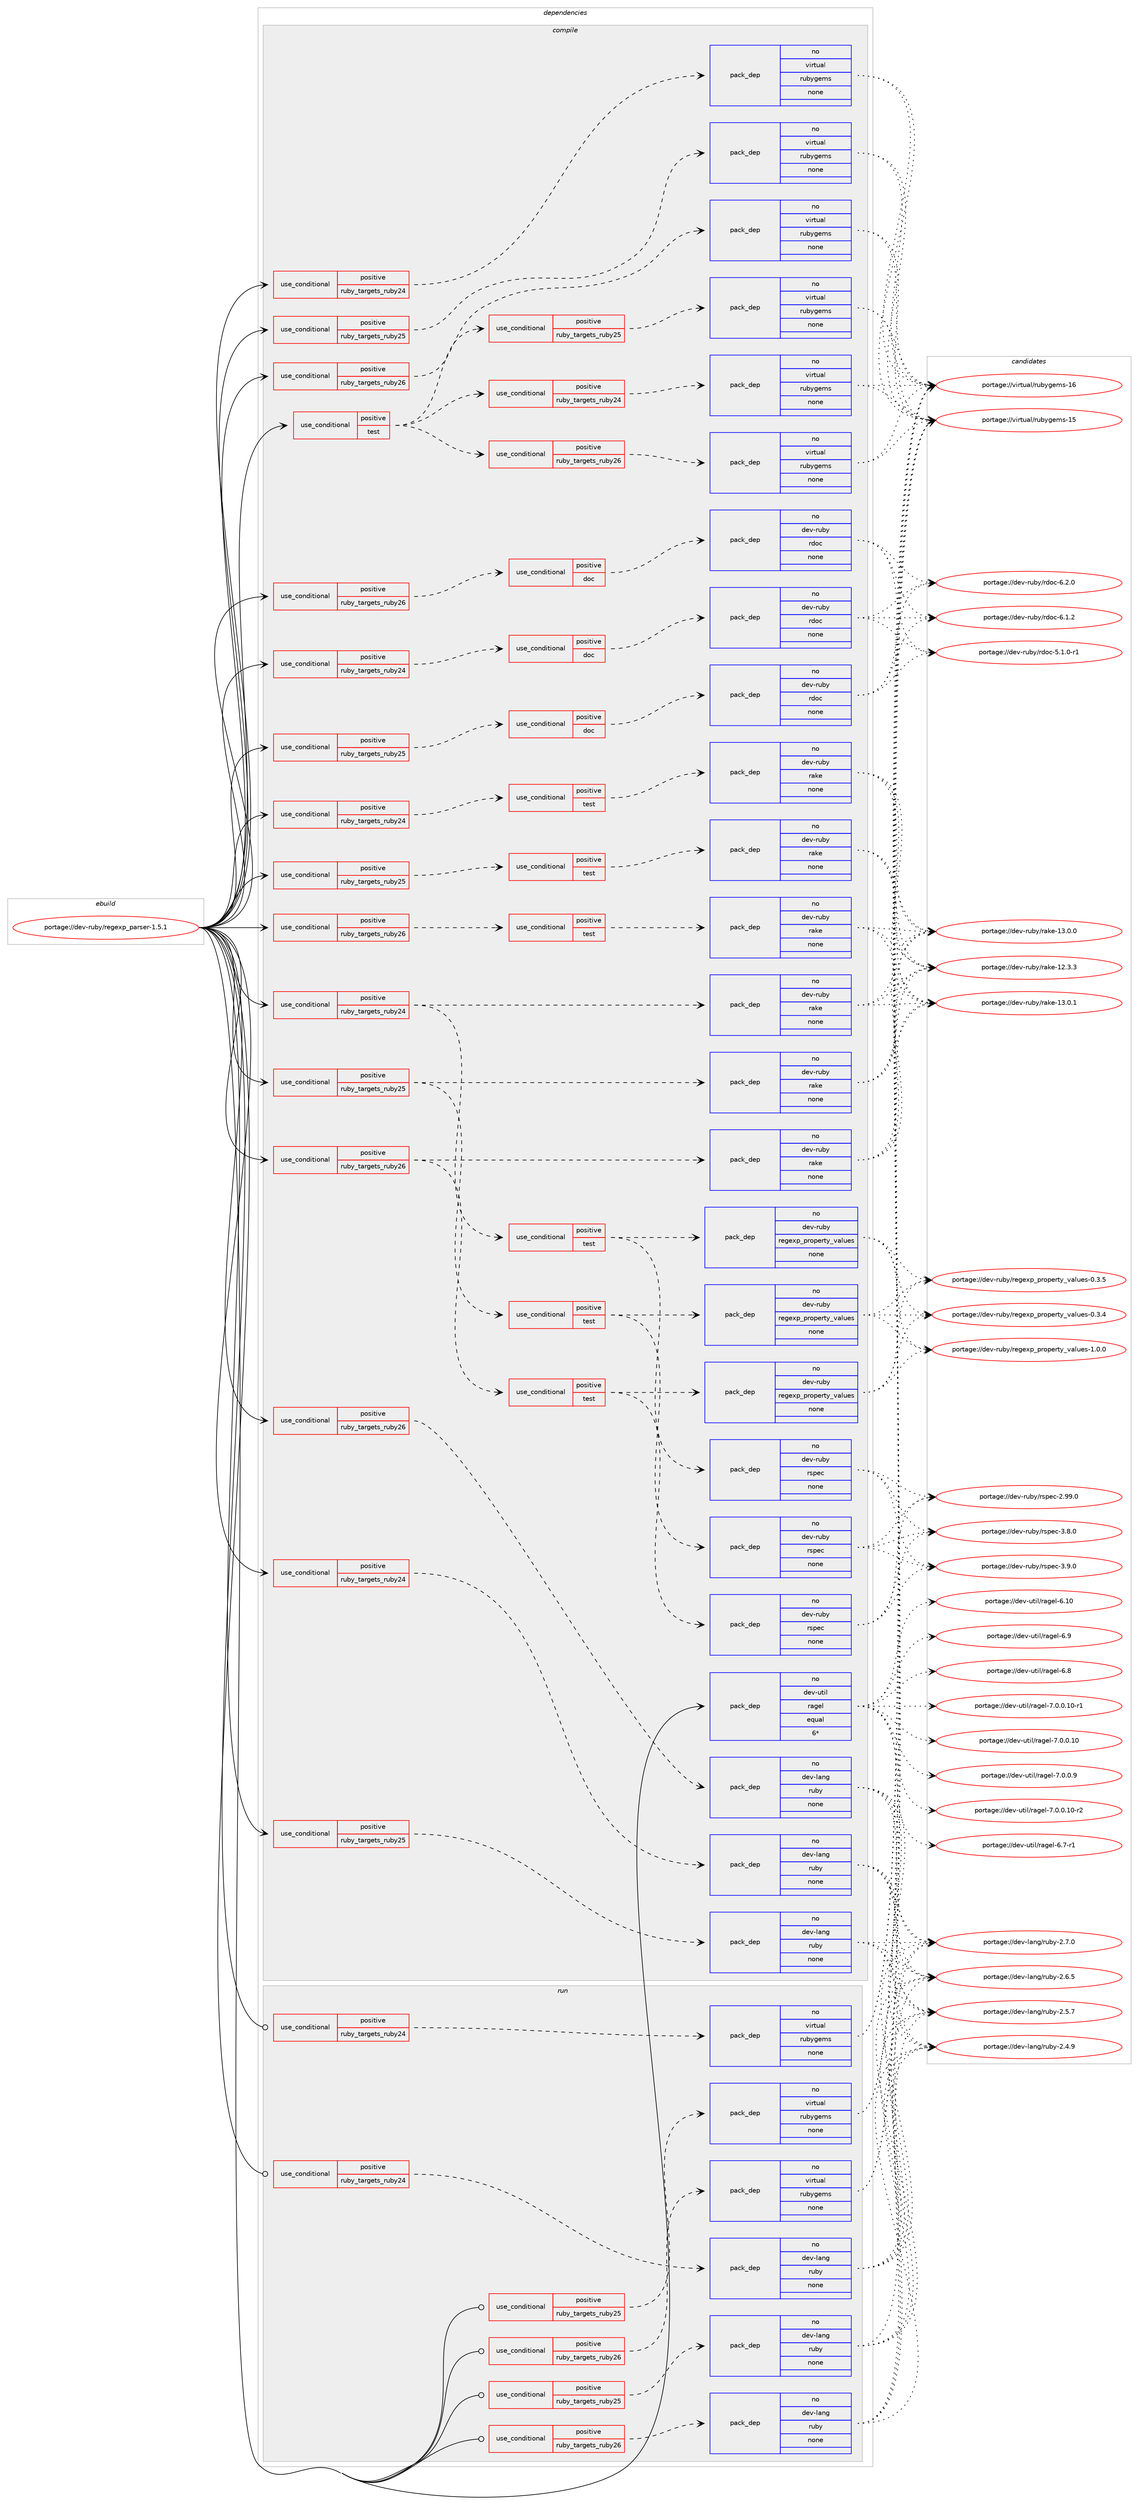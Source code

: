 digraph prolog {

# *************
# Graph options
# *************

newrank=true;
concentrate=true;
compound=true;
graph [rankdir=LR,fontname=Helvetica,fontsize=10,ranksep=1.5];#, ranksep=2.5, nodesep=0.2];
edge  [arrowhead=vee];
node  [fontname=Helvetica,fontsize=10];

# **********
# The ebuild
# **********

subgraph cluster_leftcol {
color=gray;
rank=same;
label=<<i>ebuild</i>>;
id [label="portage://dev-ruby/regexp_parser-1.5.1", color=red, width=4, href="../dev-ruby/regexp_parser-1.5.1.svg"];
}

# ****************
# The dependencies
# ****************

subgraph cluster_midcol {
color=gray;
label=<<i>dependencies</i>>;
subgraph cluster_compile {
fillcolor="#eeeeee";
style=filled;
label=<<i>compile</i>>;
subgraph cond75687 {
dependency333389 [label=<<TABLE BORDER="0" CELLBORDER="1" CELLSPACING="0" CELLPADDING="4"><TR><TD ROWSPAN="3" CELLPADDING="10">use_conditional</TD></TR><TR><TD>positive</TD></TR><TR><TD>ruby_targets_ruby24</TD></TR></TABLE>>, shape=none, color=red];
subgraph cond75688 {
dependency333390 [label=<<TABLE BORDER="0" CELLBORDER="1" CELLSPACING="0" CELLPADDING="4"><TR><TD ROWSPAN="3" CELLPADDING="10">use_conditional</TD></TR><TR><TD>positive</TD></TR><TR><TD>doc</TD></TR></TABLE>>, shape=none, color=red];
subgraph pack252955 {
dependency333391 [label=<<TABLE BORDER="0" CELLBORDER="1" CELLSPACING="0" CELLPADDING="4" WIDTH="220"><TR><TD ROWSPAN="6" CELLPADDING="30">pack_dep</TD></TR><TR><TD WIDTH="110">no</TD></TR><TR><TD>dev-ruby</TD></TR><TR><TD>rdoc</TD></TR><TR><TD>none</TD></TR><TR><TD></TD></TR></TABLE>>, shape=none, color=blue];
}
dependency333390:e -> dependency333391:w [weight=20,style="dashed",arrowhead="vee"];
}
dependency333389:e -> dependency333390:w [weight=20,style="dashed",arrowhead="vee"];
}
id:e -> dependency333389:w [weight=20,style="solid",arrowhead="vee"];
subgraph cond75689 {
dependency333392 [label=<<TABLE BORDER="0" CELLBORDER="1" CELLSPACING="0" CELLPADDING="4"><TR><TD ROWSPAN="3" CELLPADDING="10">use_conditional</TD></TR><TR><TD>positive</TD></TR><TR><TD>ruby_targets_ruby24</TD></TR></TABLE>>, shape=none, color=red];
subgraph cond75690 {
dependency333393 [label=<<TABLE BORDER="0" CELLBORDER="1" CELLSPACING="0" CELLPADDING="4"><TR><TD ROWSPAN="3" CELLPADDING="10">use_conditional</TD></TR><TR><TD>positive</TD></TR><TR><TD>test</TD></TR></TABLE>>, shape=none, color=red];
subgraph pack252956 {
dependency333394 [label=<<TABLE BORDER="0" CELLBORDER="1" CELLSPACING="0" CELLPADDING="4" WIDTH="220"><TR><TD ROWSPAN="6" CELLPADDING="30">pack_dep</TD></TR><TR><TD WIDTH="110">no</TD></TR><TR><TD>dev-ruby</TD></TR><TR><TD>rake</TD></TR><TR><TD>none</TD></TR><TR><TD></TD></TR></TABLE>>, shape=none, color=blue];
}
dependency333393:e -> dependency333394:w [weight=20,style="dashed",arrowhead="vee"];
}
dependency333392:e -> dependency333393:w [weight=20,style="dashed",arrowhead="vee"];
}
id:e -> dependency333392:w [weight=20,style="solid",arrowhead="vee"];
subgraph cond75691 {
dependency333395 [label=<<TABLE BORDER="0" CELLBORDER="1" CELLSPACING="0" CELLPADDING="4"><TR><TD ROWSPAN="3" CELLPADDING="10">use_conditional</TD></TR><TR><TD>positive</TD></TR><TR><TD>ruby_targets_ruby24</TD></TR></TABLE>>, shape=none, color=red];
subgraph pack252957 {
dependency333396 [label=<<TABLE BORDER="0" CELLBORDER="1" CELLSPACING="0" CELLPADDING="4" WIDTH="220"><TR><TD ROWSPAN="6" CELLPADDING="30">pack_dep</TD></TR><TR><TD WIDTH="110">no</TD></TR><TR><TD>dev-lang</TD></TR><TR><TD>ruby</TD></TR><TR><TD>none</TD></TR><TR><TD></TD></TR></TABLE>>, shape=none, color=blue];
}
dependency333395:e -> dependency333396:w [weight=20,style="dashed",arrowhead="vee"];
}
id:e -> dependency333395:w [weight=20,style="solid",arrowhead="vee"];
subgraph cond75692 {
dependency333397 [label=<<TABLE BORDER="0" CELLBORDER="1" CELLSPACING="0" CELLPADDING="4"><TR><TD ROWSPAN="3" CELLPADDING="10">use_conditional</TD></TR><TR><TD>positive</TD></TR><TR><TD>ruby_targets_ruby24</TD></TR></TABLE>>, shape=none, color=red];
subgraph pack252958 {
dependency333398 [label=<<TABLE BORDER="0" CELLBORDER="1" CELLSPACING="0" CELLPADDING="4" WIDTH="220"><TR><TD ROWSPAN="6" CELLPADDING="30">pack_dep</TD></TR><TR><TD WIDTH="110">no</TD></TR><TR><TD>dev-ruby</TD></TR><TR><TD>rake</TD></TR><TR><TD>none</TD></TR><TR><TD></TD></TR></TABLE>>, shape=none, color=blue];
}
dependency333397:e -> dependency333398:w [weight=20,style="dashed",arrowhead="vee"];
subgraph cond75693 {
dependency333399 [label=<<TABLE BORDER="0" CELLBORDER="1" CELLSPACING="0" CELLPADDING="4"><TR><TD ROWSPAN="3" CELLPADDING="10">use_conditional</TD></TR><TR><TD>positive</TD></TR><TR><TD>test</TD></TR></TABLE>>, shape=none, color=red];
subgraph pack252959 {
dependency333400 [label=<<TABLE BORDER="0" CELLBORDER="1" CELLSPACING="0" CELLPADDING="4" WIDTH="220"><TR><TD ROWSPAN="6" CELLPADDING="30">pack_dep</TD></TR><TR><TD WIDTH="110">no</TD></TR><TR><TD>dev-ruby</TD></TR><TR><TD>regexp_property_values</TD></TR><TR><TD>none</TD></TR><TR><TD></TD></TR></TABLE>>, shape=none, color=blue];
}
dependency333399:e -> dependency333400:w [weight=20,style="dashed",arrowhead="vee"];
subgraph pack252960 {
dependency333401 [label=<<TABLE BORDER="0" CELLBORDER="1" CELLSPACING="0" CELLPADDING="4" WIDTH="220"><TR><TD ROWSPAN="6" CELLPADDING="30">pack_dep</TD></TR><TR><TD WIDTH="110">no</TD></TR><TR><TD>dev-ruby</TD></TR><TR><TD>rspec</TD></TR><TR><TD>none</TD></TR><TR><TD></TD></TR></TABLE>>, shape=none, color=blue];
}
dependency333399:e -> dependency333401:w [weight=20,style="dashed",arrowhead="vee"];
}
dependency333397:e -> dependency333399:w [weight=20,style="dashed",arrowhead="vee"];
}
id:e -> dependency333397:w [weight=20,style="solid",arrowhead="vee"];
subgraph cond75694 {
dependency333402 [label=<<TABLE BORDER="0" CELLBORDER="1" CELLSPACING="0" CELLPADDING="4"><TR><TD ROWSPAN="3" CELLPADDING="10">use_conditional</TD></TR><TR><TD>positive</TD></TR><TR><TD>ruby_targets_ruby24</TD></TR></TABLE>>, shape=none, color=red];
subgraph pack252961 {
dependency333403 [label=<<TABLE BORDER="0" CELLBORDER="1" CELLSPACING="0" CELLPADDING="4" WIDTH="220"><TR><TD ROWSPAN="6" CELLPADDING="30">pack_dep</TD></TR><TR><TD WIDTH="110">no</TD></TR><TR><TD>virtual</TD></TR><TR><TD>rubygems</TD></TR><TR><TD>none</TD></TR><TR><TD></TD></TR></TABLE>>, shape=none, color=blue];
}
dependency333402:e -> dependency333403:w [weight=20,style="dashed",arrowhead="vee"];
}
id:e -> dependency333402:w [weight=20,style="solid",arrowhead="vee"];
subgraph cond75695 {
dependency333404 [label=<<TABLE BORDER="0" CELLBORDER="1" CELLSPACING="0" CELLPADDING="4"><TR><TD ROWSPAN="3" CELLPADDING="10">use_conditional</TD></TR><TR><TD>positive</TD></TR><TR><TD>ruby_targets_ruby25</TD></TR></TABLE>>, shape=none, color=red];
subgraph cond75696 {
dependency333405 [label=<<TABLE BORDER="0" CELLBORDER="1" CELLSPACING="0" CELLPADDING="4"><TR><TD ROWSPAN="3" CELLPADDING="10">use_conditional</TD></TR><TR><TD>positive</TD></TR><TR><TD>doc</TD></TR></TABLE>>, shape=none, color=red];
subgraph pack252962 {
dependency333406 [label=<<TABLE BORDER="0" CELLBORDER="1" CELLSPACING="0" CELLPADDING="4" WIDTH="220"><TR><TD ROWSPAN="6" CELLPADDING="30">pack_dep</TD></TR><TR><TD WIDTH="110">no</TD></TR><TR><TD>dev-ruby</TD></TR><TR><TD>rdoc</TD></TR><TR><TD>none</TD></TR><TR><TD></TD></TR></TABLE>>, shape=none, color=blue];
}
dependency333405:e -> dependency333406:w [weight=20,style="dashed",arrowhead="vee"];
}
dependency333404:e -> dependency333405:w [weight=20,style="dashed",arrowhead="vee"];
}
id:e -> dependency333404:w [weight=20,style="solid",arrowhead="vee"];
subgraph cond75697 {
dependency333407 [label=<<TABLE BORDER="0" CELLBORDER="1" CELLSPACING="0" CELLPADDING="4"><TR><TD ROWSPAN="3" CELLPADDING="10">use_conditional</TD></TR><TR><TD>positive</TD></TR><TR><TD>ruby_targets_ruby25</TD></TR></TABLE>>, shape=none, color=red];
subgraph cond75698 {
dependency333408 [label=<<TABLE BORDER="0" CELLBORDER="1" CELLSPACING="0" CELLPADDING="4"><TR><TD ROWSPAN="3" CELLPADDING="10">use_conditional</TD></TR><TR><TD>positive</TD></TR><TR><TD>test</TD></TR></TABLE>>, shape=none, color=red];
subgraph pack252963 {
dependency333409 [label=<<TABLE BORDER="0" CELLBORDER="1" CELLSPACING="0" CELLPADDING="4" WIDTH="220"><TR><TD ROWSPAN="6" CELLPADDING="30">pack_dep</TD></TR><TR><TD WIDTH="110">no</TD></TR><TR><TD>dev-ruby</TD></TR><TR><TD>rake</TD></TR><TR><TD>none</TD></TR><TR><TD></TD></TR></TABLE>>, shape=none, color=blue];
}
dependency333408:e -> dependency333409:w [weight=20,style="dashed",arrowhead="vee"];
}
dependency333407:e -> dependency333408:w [weight=20,style="dashed",arrowhead="vee"];
}
id:e -> dependency333407:w [weight=20,style="solid",arrowhead="vee"];
subgraph cond75699 {
dependency333410 [label=<<TABLE BORDER="0" CELLBORDER="1" CELLSPACING="0" CELLPADDING="4"><TR><TD ROWSPAN="3" CELLPADDING="10">use_conditional</TD></TR><TR><TD>positive</TD></TR><TR><TD>ruby_targets_ruby25</TD></TR></TABLE>>, shape=none, color=red];
subgraph pack252964 {
dependency333411 [label=<<TABLE BORDER="0" CELLBORDER="1" CELLSPACING="0" CELLPADDING="4" WIDTH="220"><TR><TD ROWSPAN="6" CELLPADDING="30">pack_dep</TD></TR><TR><TD WIDTH="110">no</TD></TR><TR><TD>dev-lang</TD></TR><TR><TD>ruby</TD></TR><TR><TD>none</TD></TR><TR><TD></TD></TR></TABLE>>, shape=none, color=blue];
}
dependency333410:e -> dependency333411:w [weight=20,style="dashed",arrowhead="vee"];
}
id:e -> dependency333410:w [weight=20,style="solid",arrowhead="vee"];
subgraph cond75700 {
dependency333412 [label=<<TABLE BORDER="0" CELLBORDER="1" CELLSPACING="0" CELLPADDING="4"><TR><TD ROWSPAN="3" CELLPADDING="10">use_conditional</TD></TR><TR><TD>positive</TD></TR><TR><TD>ruby_targets_ruby25</TD></TR></TABLE>>, shape=none, color=red];
subgraph pack252965 {
dependency333413 [label=<<TABLE BORDER="0" CELLBORDER="1" CELLSPACING="0" CELLPADDING="4" WIDTH="220"><TR><TD ROWSPAN="6" CELLPADDING="30">pack_dep</TD></TR><TR><TD WIDTH="110">no</TD></TR><TR><TD>dev-ruby</TD></TR><TR><TD>rake</TD></TR><TR><TD>none</TD></TR><TR><TD></TD></TR></TABLE>>, shape=none, color=blue];
}
dependency333412:e -> dependency333413:w [weight=20,style="dashed",arrowhead="vee"];
subgraph cond75701 {
dependency333414 [label=<<TABLE BORDER="0" CELLBORDER="1" CELLSPACING="0" CELLPADDING="4"><TR><TD ROWSPAN="3" CELLPADDING="10">use_conditional</TD></TR><TR><TD>positive</TD></TR><TR><TD>test</TD></TR></TABLE>>, shape=none, color=red];
subgraph pack252966 {
dependency333415 [label=<<TABLE BORDER="0" CELLBORDER="1" CELLSPACING="0" CELLPADDING="4" WIDTH="220"><TR><TD ROWSPAN="6" CELLPADDING="30">pack_dep</TD></TR><TR><TD WIDTH="110">no</TD></TR><TR><TD>dev-ruby</TD></TR><TR><TD>regexp_property_values</TD></TR><TR><TD>none</TD></TR><TR><TD></TD></TR></TABLE>>, shape=none, color=blue];
}
dependency333414:e -> dependency333415:w [weight=20,style="dashed",arrowhead="vee"];
subgraph pack252967 {
dependency333416 [label=<<TABLE BORDER="0" CELLBORDER="1" CELLSPACING="0" CELLPADDING="4" WIDTH="220"><TR><TD ROWSPAN="6" CELLPADDING="30">pack_dep</TD></TR><TR><TD WIDTH="110">no</TD></TR><TR><TD>dev-ruby</TD></TR><TR><TD>rspec</TD></TR><TR><TD>none</TD></TR><TR><TD></TD></TR></TABLE>>, shape=none, color=blue];
}
dependency333414:e -> dependency333416:w [weight=20,style="dashed",arrowhead="vee"];
}
dependency333412:e -> dependency333414:w [weight=20,style="dashed",arrowhead="vee"];
}
id:e -> dependency333412:w [weight=20,style="solid",arrowhead="vee"];
subgraph cond75702 {
dependency333417 [label=<<TABLE BORDER="0" CELLBORDER="1" CELLSPACING="0" CELLPADDING="4"><TR><TD ROWSPAN="3" CELLPADDING="10">use_conditional</TD></TR><TR><TD>positive</TD></TR><TR><TD>ruby_targets_ruby25</TD></TR></TABLE>>, shape=none, color=red];
subgraph pack252968 {
dependency333418 [label=<<TABLE BORDER="0" CELLBORDER="1" CELLSPACING="0" CELLPADDING="4" WIDTH="220"><TR><TD ROWSPAN="6" CELLPADDING="30">pack_dep</TD></TR><TR><TD WIDTH="110">no</TD></TR><TR><TD>virtual</TD></TR><TR><TD>rubygems</TD></TR><TR><TD>none</TD></TR><TR><TD></TD></TR></TABLE>>, shape=none, color=blue];
}
dependency333417:e -> dependency333418:w [weight=20,style="dashed",arrowhead="vee"];
}
id:e -> dependency333417:w [weight=20,style="solid",arrowhead="vee"];
subgraph cond75703 {
dependency333419 [label=<<TABLE BORDER="0" CELLBORDER="1" CELLSPACING="0" CELLPADDING="4"><TR><TD ROWSPAN="3" CELLPADDING="10">use_conditional</TD></TR><TR><TD>positive</TD></TR><TR><TD>ruby_targets_ruby26</TD></TR></TABLE>>, shape=none, color=red];
subgraph cond75704 {
dependency333420 [label=<<TABLE BORDER="0" CELLBORDER="1" CELLSPACING="0" CELLPADDING="4"><TR><TD ROWSPAN="3" CELLPADDING="10">use_conditional</TD></TR><TR><TD>positive</TD></TR><TR><TD>doc</TD></TR></TABLE>>, shape=none, color=red];
subgraph pack252969 {
dependency333421 [label=<<TABLE BORDER="0" CELLBORDER="1" CELLSPACING="0" CELLPADDING="4" WIDTH="220"><TR><TD ROWSPAN="6" CELLPADDING="30">pack_dep</TD></TR><TR><TD WIDTH="110">no</TD></TR><TR><TD>dev-ruby</TD></TR><TR><TD>rdoc</TD></TR><TR><TD>none</TD></TR><TR><TD></TD></TR></TABLE>>, shape=none, color=blue];
}
dependency333420:e -> dependency333421:w [weight=20,style="dashed",arrowhead="vee"];
}
dependency333419:e -> dependency333420:w [weight=20,style="dashed",arrowhead="vee"];
}
id:e -> dependency333419:w [weight=20,style="solid",arrowhead="vee"];
subgraph cond75705 {
dependency333422 [label=<<TABLE BORDER="0" CELLBORDER="1" CELLSPACING="0" CELLPADDING="4"><TR><TD ROWSPAN="3" CELLPADDING="10">use_conditional</TD></TR><TR><TD>positive</TD></TR><TR><TD>ruby_targets_ruby26</TD></TR></TABLE>>, shape=none, color=red];
subgraph cond75706 {
dependency333423 [label=<<TABLE BORDER="0" CELLBORDER="1" CELLSPACING="0" CELLPADDING="4"><TR><TD ROWSPAN="3" CELLPADDING="10">use_conditional</TD></TR><TR><TD>positive</TD></TR><TR><TD>test</TD></TR></TABLE>>, shape=none, color=red];
subgraph pack252970 {
dependency333424 [label=<<TABLE BORDER="0" CELLBORDER="1" CELLSPACING="0" CELLPADDING="4" WIDTH="220"><TR><TD ROWSPAN="6" CELLPADDING="30">pack_dep</TD></TR><TR><TD WIDTH="110">no</TD></TR><TR><TD>dev-ruby</TD></TR><TR><TD>rake</TD></TR><TR><TD>none</TD></TR><TR><TD></TD></TR></TABLE>>, shape=none, color=blue];
}
dependency333423:e -> dependency333424:w [weight=20,style="dashed",arrowhead="vee"];
}
dependency333422:e -> dependency333423:w [weight=20,style="dashed",arrowhead="vee"];
}
id:e -> dependency333422:w [weight=20,style="solid",arrowhead="vee"];
subgraph cond75707 {
dependency333425 [label=<<TABLE BORDER="0" CELLBORDER="1" CELLSPACING="0" CELLPADDING="4"><TR><TD ROWSPAN="3" CELLPADDING="10">use_conditional</TD></TR><TR><TD>positive</TD></TR><TR><TD>ruby_targets_ruby26</TD></TR></TABLE>>, shape=none, color=red];
subgraph pack252971 {
dependency333426 [label=<<TABLE BORDER="0" CELLBORDER="1" CELLSPACING="0" CELLPADDING="4" WIDTH="220"><TR><TD ROWSPAN="6" CELLPADDING="30">pack_dep</TD></TR><TR><TD WIDTH="110">no</TD></TR><TR><TD>dev-lang</TD></TR><TR><TD>ruby</TD></TR><TR><TD>none</TD></TR><TR><TD></TD></TR></TABLE>>, shape=none, color=blue];
}
dependency333425:e -> dependency333426:w [weight=20,style="dashed",arrowhead="vee"];
}
id:e -> dependency333425:w [weight=20,style="solid",arrowhead="vee"];
subgraph cond75708 {
dependency333427 [label=<<TABLE BORDER="0" CELLBORDER="1" CELLSPACING="0" CELLPADDING="4"><TR><TD ROWSPAN="3" CELLPADDING="10">use_conditional</TD></TR><TR><TD>positive</TD></TR><TR><TD>ruby_targets_ruby26</TD></TR></TABLE>>, shape=none, color=red];
subgraph pack252972 {
dependency333428 [label=<<TABLE BORDER="0" CELLBORDER="1" CELLSPACING="0" CELLPADDING="4" WIDTH="220"><TR><TD ROWSPAN="6" CELLPADDING="30">pack_dep</TD></TR><TR><TD WIDTH="110">no</TD></TR><TR><TD>dev-ruby</TD></TR><TR><TD>rake</TD></TR><TR><TD>none</TD></TR><TR><TD></TD></TR></TABLE>>, shape=none, color=blue];
}
dependency333427:e -> dependency333428:w [weight=20,style="dashed",arrowhead="vee"];
subgraph cond75709 {
dependency333429 [label=<<TABLE BORDER="0" CELLBORDER="1" CELLSPACING="0" CELLPADDING="4"><TR><TD ROWSPAN="3" CELLPADDING="10">use_conditional</TD></TR><TR><TD>positive</TD></TR><TR><TD>test</TD></TR></TABLE>>, shape=none, color=red];
subgraph pack252973 {
dependency333430 [label=<<TABLE BORDER="0" CELLBORDER="1" CELLSPACING="0" CELLPADDING="4" WIDTH="220"><TR><TD ROWSPAN="6" CELLPADDING="30">pack_dep</TD></TR><TR><TD WIDTH="110">no</TD></TR><TR><TD>dev-ruby</TD></TR><TR><TD>regexp_property_values</TD></TR><TR><TD>none</TD></TR><TR><TD></TD></TR></TABLE>>, shape=none, color=blue];
}
dependency333429:e -> dependency333430:w [weight=20,style="dashed",arrowhead="vee"];
subgraph pack252974 {
dependency333431 [label=<<TABLE BORDER="0" CELLBORDER="1" CELLSPACING="0" CELLPADDING="4" WIDTH="220"><TR><TD ROWSPAN="6" CELLPADDING="30">pack_dep</TD></TR><TR><TD WIDTH="110">no</TD></TR><TR><TD>dev-ruby</TD></TR><TR><TD>rspec</TD></TR><TR><TD>none</TD></TR><TR><TD></TD></TR></TABLE>>, shape=none, color=blue];
}
dependency333429:e -> dependency333431:w [weight=20,style="dashed",arrowhead="vee"];
}
dependency333427:e -> dependency333429:w [weight=20,style="dashed",arrowhead="vee"];
}
id:e -> dependency333427:w [weight=20,style="solid",arrowhead="vee"];
subgraph cond75710 {
dependency333432 [label=<<TABLE BORDER="0" CELLBORDER="1" CELLSPACING="0" CELLPADDING="4"><TR><TD ROWSPAN="3" CELLPADDING="10">use_conditional</TD></TR><TR><TD>positive</TD></TR><TR><TD>ruby_targets_ruby26</TD></TR></TABLE>>, shape=none, color=red];
subgraph pack252975 {
dependency333433 [label=<<TABLE BORDER="0" CELLBORDER="1" CELLSPACING="0" CELLPADDING="4" WIDTH="220"><TR><TD ROWSPAN="6" CELLPADDING="30">pack_dep</TD></TR><TR><TD WIDTH="110">no</TD></TR><TR><TD>virtual</TD></TR><TR><TD>rubygems</TD></TR><TR><TD>none</TD></TR><TR><TD></TD></TR></TABLE>>, shape=none, color=blue];
}
dependency333432:e -> dependency333433:w [weight=20,style="dashed",arrowhead="vee"];
}
id:e -> dependency333432:w [weight=20,style="solid",arrowhead="vee"];
subgraph cond75711 {
dependency333434 [label=<<TABLE BORDER="0" CELLBORDER="1" CELLSPACING="0" CELLPADDING="4"><TR><TD ROWSPAN="3" CELLPADDING="10">use_conditional</TD></TR><TR><TD>positive</TD></TR><TR><TD>test</TD></TR></TABLE>>, shape=none, color=red];
subgraph cond75712 {
dependency333435 [label=<<TABLE BORDER="0" CELLBORDER="1" CELLSPACING="0" CELLPADDING="4"><TR><TD ROWSPAN="3" CELLPADDING="10">use_conditional</TD></TR><TR><TD>positive</TD></TR><TR><TD>ruby_targets_ruby24</TD></TR></TABLE>>, shape=none, color=red];
subgraph pack252976 {
dependency333436 [label=<<TABLE BORDER="0" CELLBORDER="1" CELLSPACING="0" CELLPADDING="4" WIDTH="220"><TR><TD ROWSPAN="6" CELLPADDING="30">pack_dep</TD></TR><TR><TD WIDTH="110">no</TD></TR><TR><TD>virtual</TD></TR><TR><TD>rubygems</TD></TR><TR><TD>none</TD></TR><TR><TD></TD></TR></TABLE>>, shape=none, color=blue];
}
dependency333435:e -> dependency333436:w [weight=20,style="dashed",arrowhead="vee"];
}
dependency333434:e -> dependency333435:w [weight=20,style="dashed",arrowhead="vee"];
subgraph cond75713 {
dependency333437 [label=<<TABLE BORDER="0" CELLBORDER="1" CELLSPACING="0" CELLPADDING="4"><TR><TD ROWSPAN="3" CELLPADDING="10">use_conditional</TD></TR><TR><TD>positive</TD></TR><TR><TD>ruby_targets_ruby25</TD></TR></TABLE>>, shape=none, color=red];
subgraph pack252977 {
dependency333438 [label=<<TABLE BORDER="0" CELLBORDER="1" CELLSPACING="0" CELLPADDING="4" WIDTH="220"><TR><TD ROWSPAN="6" CELLPADDING="30">pack_dep</TD></TR><TR><TD WIDTH="110">no</TD></TR><TR><TD>virtual</TD></TR><TR><TD>rubygems</TD></TR><TR><TD>none</TD></TR><TR><TD></TD></TR></TABLE>>, shape=none, color=blue];
}
dependency333437:e -> dependency333438:w [weight=20,style="dashed",arrowhead="vee"];
}
dependency333434:e -> dependency333437:w [weight=20,style="dashed",arrowhead="vee"];
subgraph cond75714 {
dependency333439 [label=<<TABLE BORDER="0" CELLBORDER="1" CELLSPACING="0" CELLPADDING="4"><TR><TD ROWSPAN="3" CELLPADDING="10">use_conditional</TD></TR><TR><TD>positive</TD></TR><TR><TD>ruby_targets_ruby26</TD></TR></TABLE>>, shape=none, color=red];
subgraph pack252978 {
dependency333440 [label=<<TABLE BORDER="0" CELLBORDER="1" CELLSPACING="0" CELLPADDING="4" WIDTH="220"><TR><TD ROWSPAN="6" CELLPADDING="30">pack_dep</TD></TR><TR><TD WIDTH="110">no</TD></TR><TR><TD>virtual</TD></TR><TR><TD>rubygems</TD></TR><TR><TD>none</TD></TR><TR><TD></TD></TR></TABLE>>, shape=none, color=blue];
}
dependency333439:e -> dependency333440:w [weight=20,style="dashed",arrowhead="vee"];
}
dependency333434:e -> dependency333439:w [weight=20,style="dashed",arrowhead="vee"];
}
id:e -> dependency333434:w [weight=20,style="solid",arrowhead="vee"];
subgraph pack252979 {
dependency333441 [label=<<TABLE BORDER="0" CELLBORDER="1" CELLSPACING="0" CELLPADDING="4" WIDTH="220"><TR><TD ROWSPAN="6" CELLPADDING="30">pack_dep</TD></TR><TR><TD WIDTH="110">no</TD></TR><TR><TD>dev-util</TD></TR><TR><TD>ragel</TD></TR><TR><TD>equal</TD></TR><TR><TD>6*</TD></TR></TABLE>>, shape=none, color=blue];
}
id:e -> dependency333441:w [weight=20,style="solid",arrowhead="vee"];
}
subgraph cluster_compileandrun {
fillcolor="#eeeeee";
style=filled;
label=<<i>compile and run</i>>;
}
subgraph cluster_run {
fillcolor="#eeeeee";
style=filled;
label=<<i>run</i>>;
subgraph cond75715 {
dependency333442 [label=<<TABLE BORDER="0" CELLBORDER="1" CELLSPACING="0" CELLPADDING="4"><TR><TD ROWSPAN="3" CELLPADDING="10">use_conditional</TD></TR><TR><TD>positive</TD></TR><TR><TD>ruby_targets_ruby24</TD></TR></TABLE>>, shape=none, color=red];
subgraph pack252980 {
dependency333443 [label=<<TABLE BORDER="0" CELLBORDER="1" CELLSPACING="0" CELLPADDING="4" WIDTH="220"><TR><TD ROWSPAN="6" CELLPADDING="30">pack_dep</TD></TR><TR><TD WIDTH="110">no</TD></TR><TR><TD>dev-lang</TD></TR><TR><TD>ruby</TD></TR><TR><TD>none</TD></TR><TR><TD></TD></TR></TABLE>>, shape=none, color=blue];
}
dependency333442:e -> dependency333443:w [weight=20,style="dashed",arrowhead="vee"];
}
id:e -> dependency333442:w [weight=20,style="solid",arrowhead="odot"];
subgraph cond75716 {
dependency333444 [label=<<TABLE BORDER="0" CELLBORDER="1" CELLSPACING="0" CELLPADDING="4"><TR><TD ROWSPAN="3" CELLPADDING="10">use_conditional</TD></TR><TR><TD>positive</TD></TR><TR><TD>ruby_targets_ruby24</TD></TR></TABLE>>, shape=none, color=red];
subgraph pack252981 {
dependency333445 [label=<<TABLE BORDER="0" CELLBORDER="1" CELLSPACING="0" CELLPADDING="4" WIDTH="220"><TR><TD ROWSPAN="6" CELLPADDING="30">pack_dep</TD></TR><TR><TD WIDTH="110">no</TD></TR><TR><TD>virtual</TD></TR><TR><TD>rubygems</TD></TR><TR><TD>none</TD></TR><TR><TD></TD></TR></TABLE>>, shape=none, color=blue];
}
dependency333444:e -> dependency333445:w [weight=20,style="dashed",arrowhead="vee"];
}
id:e -> dependency333444:w [weight=20,style="solid",arrowhead="odot"];
subgraph cond75717 {
dependency333446 [label=<<TABLE BORDER="0" CELLBORDER="1" CELLSPACING="0" CELLPADDING="4"><TR><TD ROWSPAN="3" CELLPADDING="10">use_conditional</TD></TR><TR><TD>positive</TD></TR><TR><TD>ruby_targets_ruby25</TD></TR></TABLE>>, shape=none, color=red];
subgraph pack252982 {
dependency333447 [label=<<TABLE BORDER="0" CELLBORDER="1" CELLSPACING="0" CELLPADDING="4" WIDTH="220"><TR><TD ROWSPAN="6" CELLPADDING="30">pack_dep</TD></TR><TR><TD WIDTH="110">no</TD></TR><TR><TD>dev-lang</TD></TR><TR><TD>ruby</TD></TR><TR><TD>none</TD></TR><TR><TD></TD></TR></TABLE>>, shape=none, color=blue];
}
dependency333446:e -> dependency333447:w [weight=20,style="dashed",arrowhead="vee"];
}
id:e -> dependency333446:w [weight=20,style="solid",arrowhead="odot"];
subgraph cond75718 {
dependency333448 [label=<<TABLE BORDER="0" CELLBORDER="1" CELLSPACING="0" CELLPADDING="4"><TR><TD ROWSPAN="3" CELLPADDING="10">use_conditional</TD></TR><TR><TD>positive</TD></TR><TR><TD>ruby_targets_ruby25</TD></TR></TABLE>>, shape=none, color=red];
subgraph pack252983 {
dependency333449 [label=<<TABLE BORDER="0" CELLBORDER="1" CELLSPACING="0" CELLPADDING="4" WIDTH="220"><TR><TD ROWSPAN="6" CELLPADDING="30">pack_dep</TD></TR><TR><TD WIDTH="110">no</TD></TR><TR><TD>virtual</TD></TR><TR><TD>rubygems</TD></TR><TR><TD>none</TD></TR><TR><TD></TD></TR></TABLE>>, shape=none, color=blue];
}
dependency333448:e -> dependency333449:w [weight=20,style="dashed",arrowhead="vee"];
}
id:e -> dependency333448:w [weight=20,style="solid",arrowhead="odot"];
subgraph cond75719 {
dependency333450 [label=<<TABLE BORDER="0" CELLBORDER="1" CELLSPACING="0" CELLPADDING="4"><TR><TD ROWSPAN="3" CELLPADDING="10">use_conditional</TD></TR><TR><TD>positive</TD></TR><TR><TD>ruby_targets_ruby26</TD></TR></TABLE>>, shape=none, color=red];
subgraph pack252984 {
dependency333451 [label=<<TABLE BORDER="0" CELLBORDER="1" CELLSPACING="0" CELLPADDING="4" WIDTH="220"><TR><TD ROWSPAN="6" CELLPADDING="30">pack_dep</TD></TR><TR><TD WIDTH="110">no</TD></TR><TR><TD>dev-lang</TD></TR><TR><TD>ruby</TD></TR><TR><TD>none</TD></TR><TR><TD></TD></TR></TABLE>>, shape=none, color=blue];
}
dependency333450:e -> dependency333451:w [weight=20,style="dashed",arrowhead="vee"];
}
id:e -> dependency333450:w [weight=20,style="solid",arrowhead="odot"];
subgraph cond75720 {
dependency333452 [label=<<TABLE BORDER="0" CELLBORDER="1" CELLSPACING="0" CELLPADDING="4"><TR><TD ROWSPAN="3" CELLPADDING="10">use_conditional</TD></TR><TR><TD>positive</TD></TR><TR><TD>ruby_targets_ruby26</TD></TR></TABLE>>, shape=none, color=red];
subgraph pack252985 {
dependency333453 [label=<<TABLE BORDER="0" CELLBORDER="1" CELLSPACING="0" CELLPADDING="4" WIDTH="220"><TR><TD ROWSPAN="6" CELLPADDING="30">pack_dep</TD></TR><TR><TD WIDTH="110">no</TD></TR><TR><TD>virtual</TD></TR><TR><TD>rubygems</TD></TR><TR><TD>none</TD></TR><TR><TD></TD></TR></TABLE>>, shape=none, color=blue];
}
dependency333452:e -> dependency333453:w [weight=20,style="dashed",arrowhead="vee"];
}
id:e -> dependency333452:w [weight=20,style="solid",arrowhead="odot"];
}
}

# **************
# The candidates
# **************

subgraph cluster_choices {
rank=same;
color=gray;
label=<<i>candidates</i>>;

subgraph choice252955 {
color=black;
nodesep=1;
choice10010111845114117981214711410011199455446504648 [label="portage://dev-ruby/rdoc-6.2.0", color=red, width=4,href="../dev-ruby/rdoc-6.2.0.svg"];
choice10010111845114117981214711410011199455446494650 [label="portage://dev-ruby/rdoc-6.1.2", color=red, width=4,href="../dev-ruby/rdoc-6.1.2.svg"];
choice100101118451141179812147114100111994553464946484511449 [label="portage://dev-ruby/rdoc-5.1.0-r1", color=red, width=4,href="../dev-ruby/rdoc-5.1.0-r1.svg"];
dependency333391:e -> choice10010111845114117981214711410011199455446504648:w [style=dotted,weight="100"];
dependency333391:e -> choice10010111845114117981214711410011199455446494650:w [style=dotted,weight="100"];
dependency333391:e -> choice100101118451141179812147114100111994553464946484511449:w [style=dotted,weight="100"];
}
subgraph choice252956 {
color=black;
nodesep=1;
choice1001011184511411798121471149710710145495146484649 [label="portage://dev-ruby/rake-13.0.1", color=red, width=4,href="../dev-ruby/rake-13.0.1.svg"];
choice1001011184511411798121471149710710145495146484648 [label="portage://dev-ruby/rake-13.0.0", color=red, width=4,href="../dev-ruby/rake-13.0.0.svg"];
choice1001011184511411798121471149710710145495046514651 [label="portage://dev-ruby/rake-12.3.3", color=red, width=4,href="../dev-ruby/rake-12.3.3.svg"];
dependency333394:e -> choice1001011184511411798121471149710710145495146484649:w [style=dotted,weight="100"];
dependency333394:e -> choice1001011184511411798121471149710710145495146484648:w [style=dotted,weight="100"];
dependency333394:e -> choice1001011184511411798121471149710710145495046514651:w [style=dotted,weight="100"];
}
subgraph choice252957 {
color=black;
nodesep=1;
choice10010111845108971101034711411798121455046554648 [label="portage://dev-lang/ruby-2.7.0", color=red, width=4,href="../dev-lang/ruby-2.7.0.svg"];
choice10010111845108971101034711411798121455046544653 [label="portage://dev-lang/ruby-2.6.5", color=red, width=4,href="../dev-lang/ruby-2.6.5.svg"];
choice10010111845108971101034711411798121455046534655 [label="portage://dev-lang/ruby-2.5.7", color=red, width=4,href="../dev-lang/ruby-2.5.7.svg"];
choice10010111845108971101034711411798121455046524657 [label="portage://dev-lang/ruby-2.4.9", color=red, width=4,href="../dev-lang/ruby-2.4.9.svg"];
dependency333396:e -> choice10010111845108971101034711411798121455046554648:w [style=dotted,weight="100"];
dependency333396:e -> choice10010111845108971101034711411798121455046544653:w [style=dotted,weight="100"];
dependency333396:e -> choice10010111845108971101034711411798121455046534655:w [style=dotted,weight="100"];
dependency333396:e -> choice10010111845108971101034711411798121455046524657:w [style=dotted,weight="100"];
}
subgraph choice252958 {
color=black;
nodesep=1;
choice1001011184511411798121471149710710145495146484649 [label="portage://dev-ruby/rake-13.0.1", color=red, width=4,href="../dev-ruby/rake-13.0.1.svg"];
choice1001011184511411798121471149710710145495146484648 [label="portage://dev-ruby/rake-13.0.0", color=red, width=4,href="../dev-ruby/rake-13.0.0.svg"];
choice1001011184511411798121471149710710145495046514651 [label="portage://dev-ruby/rake-12.3.3", color=red, width=4,href="../dev-ruby/rake-12.3.3.svg"];
dependency333398:e -> choice1001011184511411798121471149710710145495146484649:w [style=dotted,weight="100"];
dependency333398:e -> choice1001011184511411798121471149710710145495146484648:w [style=dotted,weight="100"];
dependency333398:e -> choice1001011184511411798121471149710710145495046514651:w [style=dotted,weight="100"];
}
subgraph choice252959 {
color=black;
nodesep=1;
choice100101118451141179812147114101103101120112951121141111121011141161219511897108117101115454946484648 [label="portage://dev-ruby/regexp_property_values-1.0.0", color=red, width=4,href="../dev-ruby/regexp_property_values-1.0.0.svg"];
choice100101118451141179812147114101103101120112951121141111121011141161219511897108117101115454846514653 [label="portage://dev-ruby/regexp_property_values-0.3.5", color=red, width=4,href="../dev-ruby/regexp_property_values-0.3.5.svg"];
choice100101118451141179812147114101103101120112951121141111121011141161219511897108117101115454846514652 [label="portage://dev-ruby/regexp_property_values-0.3.4", color=red, width=4,href="../dev-ruby/regexp_property_values-0.3.4.svg"];
dependency333400:e -> choice100101118451141179812147114101103101120112951121141111121011141161219511897108117101115454946484648:w [style=dotted,weight="100"];
dependency333400:e -> choice100101118451141179812147114101103101120112951121141111121011141161219511897108117101115454846514653:w [style=dotted,weight="100"];
dependency333400:e -> choice100101118451141179812147114101103101120112951121141111121011141161219511897108117101115454846514652:w [style=dotted,weight="100"];
}
subgraph choice252960 {
color=black;
nodesep=1;
choice10010111845114117981214711411511210199455146574648 [label="portage://dev-ruby/rspec-3.9.0", color=red, width=4,href="../dev-ruby/rspec-3.9.0.svg"];
choice10010111845114117981214711411511210199455146564648 [label="portage://dev-ruby/rspec-3.8.0", color=red, width=4,href="../dev-ruby/rspec-3.8.0.svg"];
choice1001011184511411798121471141151121019945504657574648 [label="portage://dev-ruby/rspec-2.99.0", color=red, width=4,href="../dev-ruby/rspec-2.99.0.svg"];
dependency333401:e -> choice10010111845114117981214711411511210199455146574648:w [style=dotted,weight="100"];
dependency333401:e -> choice10010111845114117981214711411511210199455146564648:w [style=dotted,weight="100"];
dependency333401:e -> choice1001011184511411798121471141151121019945504657574648:w [style=dotted,weight="100"];
}
subgraph choice252961 {
color=black;
nodesep=1;
choice118105114116117971084711411798121103101109115454954 [label="portage://virtual/rubygems-16", color=red, width=4,href="../virtual/rubygems-16.svg"];
choice118105114116117971084711411798121103101109115454953 [label="portage://virtual/rubygems-15", color=red, width=4,href="../virtual/rubygems-15.svg"];
dependency333403:e -> choice118105114116117971084711411798121103101109115454954:w [style=dotted,weight="100"];
dependency333403:e -> choice118105114116117971084711411798121103101109115454953:w [style=dotted,weight="100"];
}
subgraph choice252962 {
color=black;
nodesep=1;
choice10010111845114117981214711410011199455446504648 [label="portage://dev-ruby/rdoc-6.2.0", color=red, width=4,href="../dev-ruby/rdoc-6.2.0.svg"];
choice10010111845114117981214711410011199455446494650 [label="portage://dev-ruby/rdoc-6.1.2", color=red, width=4,href="../dev-ruby/rdoc-6.1.2.svg"];
choice100101118451141179812147114100111994553464946484511449 [label="portage://dev-ruby/rdoc-5.1.0-r1", color=red, width=4,href="../dev-ruby/rdoc-5.1.0-r1.svg"];
dependency333406:e -> choice10010111845114117981214711410011199455446504648:w [style=dotted,weight="100"];
dependency333406:e -> choice10010111845114117981214711410011199455446494650:w [style=dotted,weight="100"];
dependency333406:e -> choice100101118451141179812147114100111994553464946484511449:w [style=dotted,weight="100"];
}
subgraph choice252963 {
color=black;
nodesep=1;
choice1001011184511411798121471149710710145495146484649 [label="portage://dev-ruby/rake-13.0.1", color=red, width=4,href="../dev-ruby/rake-13.0.1.svg"];
choice1001011184511411798121471149710710145495146484648 [label="portage://dev-ruby/rake-13.0.0", color=red, width=4,href="../dev-ruby/rake-13.0.0.svg"];
choice1001011184511411798121471149710710145495046514651 [label="portage://dev-ruby/rake-12.3.3", color=red, width=4,href="../dev-ruby/rake-12.3.3.svg"];
dependency333409:e -> choice1001011184511411798121471149710710145495146484649:w [style=dotted,weight="100"];
dependency333409:e -> choice1001011184511411798121471149710710145495146484648:w [style=dotted,weight="100"];
dependency333409:e -> choice1001011184511411798121471149710710145495046514651:w [style=dotted,weight="100"];
}
subgraph choice252964 {
color=black;
nodesep=1;
choice10010111845108971101034711411798121455046554648 [label="portage://dev-lang/ruby-2.7.0", color=red, width=4,href="../dev-lang/ruby-2.7.0.svg"];
choice10010111845108971101034711411798121455046544653 [label="portage://dev-lang/ruby-2.6.5", color=red, width=4,href="../dev-lang/ruby-2.6.5.svg"];
choice10010111845108971101034711411798121455046534655 [label="portage://dev-lang/ruby-2.5.7", color=red, width=4,href="../dev-lang/ruby-2.5.7.svg"];
choice10010111845108971101034711411798121455046524657 [label="portage://dev-lang/ruby-2.4.9", color=red, width=4,href="../dev-lang/ruby-2.4.9.svg"];
dependency333411:e -> choice10010111845108971101034711411798121455046554648:w [style=dotted,weight="100"];
dependency333411:e -> choice10010111845108971101034711411798121455046544653:w [style=dotted,weight="100"];
dependency333411:e -> choice10010111845108971101034711411798121455046534655:w [style=dotted,weight="100"];
dependency333411:e -> choice10010111845108971101034711411798121455046524657:w [style=dotted,weight="100"];
}
subgraph choice252965 {
color=black;
nodesep=1;
choice1001011184511411798121471149710710145495146484649 [label="portage://dev-ruby/rake-13.0.1", color=red, width=4,href="../dev-ruby/rake-13.0.1.svg"];
choice1001011184511411798121471149710710145495146484648 [label="portage://dev-ruby/rake-13.0.0", color=red, width=4,href="../dev-ruby/rake-13.0.0.svg"];
choice1001011184511411798121471149710710145495046514651 [label="portage://dev-ruby/rake-12.3.3", color=red, width=4,href="../dev-ruby/rake-12.3.3.svg"];
dependency333413:e -> choice1001011184511411798121471149710710145495146484649:w [style=dotted,weight="100"];
dependency333413:e -> choice1001011184511411798121471149710710145495146484648:w [style=dotted,weight="100"];
dependency333413:e -> choice1001011184511411798121471149710710145495046514651:w [style=dotted,weight="100"];
}
subgraph choice252966 {
color=black;
nodesep=1;
choice100101118451141179812147114101103101120112951121141111121011141161219511897108117101115454946484648 [label="portage://dev-ruby/regexp_property_values-1.0.0", color=red, width=4,href="../dev-ruby/regexp_property_values-1.0.0.svg"];
choice100101118451141179812147114101103101120112951121141111121011141161219511897108117101115454846514653 [label="portage://dev-ruby/regexp_property_values-0.3.5", color=red, width=4,href="../dev-ruby/regexp_property_values-0.3.5.svg"];
choice100101118451141179812147114101103101120112951121141111121011141161219511897108117101115454846514652 [label="portage://dev-ruby/regexp_property_values-0.3.4", color=red, width=4,href="../dev-ruby/regexp_property_values-0.3.4.svg"];
dependency333415:e -> choice100101118451141179812147114101103101120112951121141111121011141161219511897108117101115454946484648:w [style=dotted,weight="100"];
dependency333415:e -> choice100101118451141179812147114101103101120112951121141111121011141161219511897108117101115454846514653:w [style=dotted,weight="100"];
dependency333415:e -> choice100101118451141179812147114101103101120112951121141111121011141161219511897108117101115454846514652:w [style=dotted,weight="100"];
}
subgraph choice252967 {
color=black;
nodesep=1;
choice10010111845114117981214711411511210199455146574648 [label="portage://dev-ruby/rspec-3.9.0", color=red, width=4,href="../dev-ruby/rspec-3.9.0.svg"];
choice10010111845114117981214711411511210199455146564648 [label="portage://dev-ruby/rspec-3.8.0", color=red, width=4,href="../dev-ruby/rspec-3.8.0.svg"];
choice1001011184511411798121471141151121019945504657574648 [label="portage://dev-ruby/rspec-2.99.0", color=red, width=4,href="../dev-ruby/rspec-2.99.0.svg"];
dependency333416:e -> choice10010111845114117981214711411511210199455146574648:w [style=dotted,weight="100"];
dependency333416:e -> choice10010111845114117981214711411511210199455146564648:w [style=dotted,weight="100"];
dependency333416:e -> choice1001011184511411798121471141151121019945504657574648:w [style=dotted,weight="100"];
}
subgraph choice252968 {
color=black;
nodesep=1;
choice118105114116117971084711411798121103101109115454954 [label="portage://virtual/rubygems-16", color=red, width=4,href="../virtual/rubygems-16.svg"];
choice118105114116117971084711411798121103101109115454953 [label="portage://virtual/rubygems-15", color=red, width=4,href="../virtual/rubygems-15.svg"];
dependency333418:e -> choice118105114116117971084711411798121103101109115454954:w [style=dotted,weight="100"];
dependency333418:e -> choice118105114116117971084711411798121103101109115454953:w [style=dotted,weight="100"];
}
subgraph choice252969 {
color=black;
nodesep=1;
choice10010111845114117981214711410011199455446504648 [label="portage://dev-ruby/rdoc-6.2.0", color=red, width=4,href="../dev-ruby/rdoc-6.2.0.svg"];
choice10010111845114117981214711410011199455446494650 [label="portage://dev-ruby/rdoc-6.1.2", color=red, width=4,href="../dev-ruby/rdoc-6.1.2.svg"];
choice100101118451141179812147114100111994553464946484511449 [label="portage://dev-ruby/rdoc-5.1.0-r1", color=red, width=4,href="../dev-ruby/rdoc-5.1.0-r1.svg"];
dependency333421:e -> choice10010111845114117981214711410011199455446504648:w [style=dotted,weight="100"];
dependency333421:e -> choice10010111845114117981214711410011199455446494650:w [style=dotted,weight="100"];
dependency333421:e -> choice100101118451141179812147114100111994553464946484511449:w [style=dotted,weight="100"];
}
subgraph choice252970 {
color=black;
nodesep=1;
choice1001011184511411798121471149710710145495146484649 [label="portage://dev-ruby/rake-13.0.1", color=red, width=4,href="../dev-ruby/rake-13.0.1.svg"];
choice1001011184511411798121471149710710145495146484648 [label="portage://dev-ruby/rake-13.0.0", color=red, width=4,href="../dev-ruby/rake-13.0.0.svg"];
choice1001011184511411798121471149710710145495046514651 [label="portage://dev-ruby/rake-12.3.3", color=red, width=4,href="../dev-ruby/rake-12.3.3.svg"];
dependency333424:e -> choice1001011184511411798121471149710710145495146484649:w [style=dotted,weight="100"];
dependency333424:e -> choice1001011184511411798121471149710710145495146484648:w [style=dotted,weight="100"];
dependency333424:e -> choice1001011184511411798121471149710710145495046514651:w [style=dotted,weight="100"];
}
subgraph choice252971 {
color=black;
nodesep=1;
choice10010111845108971101034711411798121455046554648 [label="portage://dev-lang/ruby-2.7.0", color=red, width=4,href="../dev-lang/ruby-2.7.0.svg"];
choice10010111845108971101034711411798121455046544653 [label="portage://dev-lang/ruby-2.6.5", color=red, width=4,href="../dev-lang/ruby-2.6.5.svg"];
choice10010111845108971101034711411798121455046534655 [label="portage://dev-lang/ruby-2.5.7", color=red, width=4,href="../dev-lang/ruby-2.5.7.svg"];
choice10010111845108971101034711411798121455046524657 [label="portage://dev-lang/ruby-2.4.9", color=red, width=4,href="../dev-lang/ruby-2.4.9.svg"];
dependency333426:e -> choice10010111845108971101034711411798121455046554648:w [style=dotted,weight="100"];
dependency333426:e -> choice10010111845108971101034711411798121455046544653:w [style=dotted,weight="100"];
dependency333426:e -> choice10010111845108971101034711411798121455046534655:w [style=dotted,weight="100"];
dependency333426:e -> choice10010111845108971101034711411798121455046524657:w [style=dotted,weight="100"];
}
subgraph choice252972 {
color=black;
nodesep=1;
choice1001011184511411798121471149710710145495146484649 [label="portage://dev-ruby/rake-13.0.1", color=red, width=4,href="../dev-ruby/rake-13.0.1.svg"];
choice1001011184511411798121471149710710145495146484648 [label="portage://dev-ruby/rake-13.0.0", color=red, width=4,href="../dev-ruby/rake-13.0.0.svg"];
choice1001011184511411798121471149710710145495046514651 [label="portage://dev-ruby/rake-12.3.3", color=red, width=4,href="../dev-ruby/rake-12.3.3.svg"];
dependency333428:e -> choice1001011184511411798121471149710710145495146484649:w [style=dotted,weight="100"];
dependency333428:e -> choice1001011184511411798121471149710710145495146484648:w [style=dotted,weight="100"];
dependency333428:e -> choice1001011184511411798121471149710710145495046514651:w [style=dotted,weight="100"];
}
subgraph choice252973 {
color=black;
nodesep=1;
choice100101118451141179812147114101103101120112951121141111121011141161219511897108117101115454946484648 [label="portage://dev-ruby/regexp_property_values-1.0.0", color=red, width=4,href="../dev-ruby/regexp_property_values-1.0.0.svg"];
choice100101118451141179812147114101103101120112951121141111121011141161219511897108117101115454846514653 [label="portage://dev-ruby/regexp_property_values-0.3.5", color=red, width=4,href="../dev-ruby/regexp_property_values-0.3.5.svg"];
choice100101118451141179812147114101103101120112951121141111121011141161219511897108117101115454846514652 [label="portage://dev-ruby/regexp_property_values-0.3.4", color=red, width=4,href="../dev-ruby/regexp_property_values-0.3.4.svg"];
dependency333430:e -> choice100101118451141179812147114101103101120112951121141111121011141161219511897108117101115454946484648:w [style=dotted,weight="100"];
dependency333430:e -> choice100101118451141179812147114101103101120112951121141111121011141161219511897108117101115454846514653:w [style=dotted,weight="100"];
dependency333430:e -> choice100101118451141179812147114101103101120112951121141111121011141161219511897108117101115454846514652:w [style=dotted,weight="100"];
}
subgraph choice252974 {
color=black;
nodesep=1;
choice10010111845114117981214711411511210199455146574648 [label="portage://dev-ruby/rspec-3.9.0", color=red, width=4,href="../dev-ruby/rspec-3.9.0.svg"];
choice10010111845114117981214711411511210199455146564648 [label="portage://dev-ruby/rspec-3.8.0", color=red, width=4,href="../dev-ruby/rspec-3.8.0.svg"];
choice1001011184511411798121471141151121019945504657574648 [label="portage://dev-ruby/rspec-2.99.0", color=red, width=4,href="../dev-ruby/rspec-2.99.0.svg"];
dependency333431:e -> choice10010111845114117981214711411511210199455146574648:w [style=dotted,weight="100"];
dependency333431:e -> choice10010111845114117981214711411511210199455146564648:w [style=dotted,weight="100"];
dependency333431:e -> choice1001011184511411798121471141151121019945504657574648:w [style=dotted,weight="100"];
}
subgraph choice252975 {
color=black;
nodesep=1;
choice118105114116117971084711411798121103101109115454954 [label="portage://virtual/rubygems-16", color=red, width=4,href="../virtual/rubygems-16.svg"];
choice118105114116117971084711411798121103101109115454953 [label="portage://virtual/rubygems-15", color=red, width=4,href="../virtual/rubygems-15.svg"];
dependency333433:e -> choice118105114116117971084711411798121103101109115454954:w [style=dotted,weight="100"];
dependency333433:e -> choice118105114116117971084711411798121103101109115454953:w [style=dotted,weight="100"];
}
subgraph choice252976 {
color=black;
nodesep=1;
choice118105114116117971084711411798121103101109115454954 [label="portage://virtual/rubygems-16", color=red, width=4,href="../virtual/rubygems-16.svg"];
choice118105114116117971084711411798121103101109115454953 [label="portage://virtual/rubygems-15", color=red, width=4,href="../virtual/rubygems-15.svg"];
dependency333436:e -> choice118105114116117971084711411798121103101109115454954:w [style=dotted,weight="100"];
dependency333436:e -> choice118105114116117971084711411798121103101109115454953:w [style=dotted,weight="100"];
}
subgraph choice252977 {
color=black;
nodesep=1;
choice118105114116117971084711411798121103101109115454954 [label="portage://virtual/rubygems-16", color=red, width=4,href="../virtual/rubygems-16.svg"];
choice118105114116117971084711411798121103101109115454953 [label="portage://virtual/rubygems-15", color=red, width=4,href="../virtual/rubygems-15.svg"];
dependency333438:e -> choice118105114116117971084711411798121103101109115454954:w [style=dotted,weight="100"];
dependency333438:e -> choice118105114116117971084711411798121103101109115454953:w [style=dotted,weight="100"];
}
subgraph choice252978 {
color=black;
nodesep=1;
choice118105114116117971084711411798121103101109115454954 [label="portage://virtual/rubygems-16", color=red, width=4,href="../virtual/rubygems-16.svg"];
choice118105114116117971084711411798121103101109115454953 [label="portage://virtual/rubygems-15", color=red, width=4,href="../virtual/rubygems-15.svg"];
dependency333440:e -> choice118105114116117971084711411798121103101109115454954:w [style=dotted,weight="100"];
dependency333440:e -> choice118105114116117971084711411798121103101109115454953:w [style=dotted,weight="100"];
}
subgraph choice252979 {
color=black;
nodesep=1;
choice1001011184511711610510847114971031011084555464846484657 [label="portage://dev-util/ragel-7.0.0.9", color=red, width=4,href="../dev-util/ragel-7.0.0.9.svg"];
choice1001011184511711610510847114971031011084555464846484649484511450 [label="portage://dev-util/ragel-7.0.0.10-r2", color=red, width=4,href="../dev-util/ragel-7.0.0.10-r2.svg"];
choice1001011184511711610510847114971031011084555464846484649484511449 [label="portage://dev-util/ragel-7.0.0.10-r1", color=red, width=4,href="../dev-util/ragel-7.0.0.10-r1.svg"];
choice100101118451171161051084711497103101108455546484648464948 [label="portage://dev-util/ragel-7.0.0.10", color=red, width=4,href="../dev-util/ragel-7.0.0.10.svg"];
choice10010111845117116105108471149710310110845544657 [label="portage://dev-util/ragel-6.9", color=red, width=4,href="../dev-util/ragel-6.9.svg"];
choice10010111845117116105108471149710310110845544656 [label="portage://dev-util/ragel-6.8", color=red, width=4,href="../dev-util/ragel-6.8.svg"];
choice100101118451171161051084711497103101108455446554511449 [label="portage://dev-util/ragel-6.7-r1", color=red, width=4,href="../dev-util/ragel-6.7-r1.svg"];
choice1001011184511711610510847114971031011084554464948 [label="portage://dev-util/ragel-6.10", color=red, width=4,href="../dev-util/ragel-6.10.svg"];
dependency333441:e -> choice1001011184511711610510847114971031011084555464846484657:w [style=dotted,weight="100"];
dependency333441:e -> choice1001011184511711610510847114971031011084555464846484649484511450:w [style=dotted,weight="100"];
dependency333441:e -> choice1001011184511711610510847114971031011084555464846484649484511449:w [style=dotted,weight="100"];
dependency333441:e -> choice100101118451171161051084711497103101108455546484648464948:w [style=dotted,weight="100"];
dependency333441:e -> choice10010111845117116105108471149710310110845544657:w [style=dotted,weight="100"];
dependency333441:e -> choice10010111845117116105108471149710310110845544656:w [style=dotted,weight="100"];
dependency333441:e -> choice100101118451171161051084711497103101108455446554511449:w [style=dotted,weight="100"];
dependency333441:e -> choice1001011184511711610510847114971031011084554464948:w [style=dotted,weight="100"];
}
subgraph choice252980 {
color=black;
nodesep=1;
choice10010111845108971101034711411798121455046554648 [label="portage://dev-lang/ruby-2.7.0", color=red, width=4,href="../dev-lang/ruby-2.7.0.svg"];
choice10010111845108971101034711411798121455046544653 [label="portage://dev-lang/ruby-2.6.5", color=red, width=4,href="../dev-lang/ruby-2.6.5.svg"];
choice10010111845108971101034711411798121455046534655 [label="portage://dev-lang/ruby-2.5.7", color=red, width=4,href="../dev-lang/ruby-2.5.7.svg"];
choice10010111845108971101034711411798121455046524657 [label="portage://dev-lang/ruby-2.4.9", color=red, width=4,href="../dev-lang/ruby-2.4.9.svg"];
dependency333443:e -> choice10010111845108971101034711411798121455046554648:w [style=dotted,weight="100"];
dependency333443:e -> choice10010111845108971101034711411798121455046544653:w [style=dotted,weight="100"];
dependency333443:e -> choice10010111845108971101034711411798121455046534655:w [style=dotted,weight="100"];
dependency333443:e -> choice10010111845108971101034711411798121455046524657:w [style=dotted,weight="100"];
}
subgraph choice252981 {
color=black;
nodesep=1;
choice118105114116117971084711411798121103101109115454954 [label="portage://virtual/rubygems-16", color=red, width=4,href="../virtual/rubygems-16.svg"];
choice118105114116117971084711411798121103101109115454953 [label="portage://virtual/rubygems-15", color=red, width=4,href="../virtual/rubygems-15.svg"];
dependency333445:e -> choice118105114116117971084711411798121103101109115454954:w [style=dotted,weight="100"];
dependency333445:e -> choice118105114116117971084711411798121103101109115454953:w [style=dotted,weight="100"];
}
subgraph choice252982 {
color=black;
nodesep=1;
choice10010111845108971101034711411798121455046554648 [label="portage://dev-lang/ruby-2.7.0", color=red, width=4,href="../dev-lang/ruby-2.7.0.svg"];
choice10010111845108971101034711411798121455046544653 [label="portage://dev-lang/ruby-2.6.5", color=red, width=4,href="../dev-lang/ruby-2.6.5.svg"];
choice10010111845108971101034711411798121455046534655 [label="portage://dev-lang/ruby-2.5.7", color=red, width=4,href="../dev-lang/ruby-2.5.7.svg"];
choice10010111845108971101034711411798121455046524657 [label="portage://dev-lang/ruby-2.4.9", color=red, width=4,href="../dev-lang/ruby-2.4.9.svg"];
dependency333447:e -> choice10010111845108971101034711411798121455046554648:w [style=dotted,weight="100"];
dependency333447:e -> choice10010111845108971101034711411798121455046544653:w [style=dotted,weight="100"];
dependency333447:e -> choice10010111845108971101034711411798121455046534655:w [style=dotted,weight="100"];
dependency333447:e -> choice10010111845108971101034711411798121455046524657:w [style=dotted,weight="100"];
}
subgraph choice252983 {
color=black;
nodesep=1;
choice118105114116117971084711411798121103101109115454954 [label="portage://virtual/rubygems-16", color=red, width=4,href="../virtual/rubygems-16.svg"];
choice118105114116117971084711411798121103101109115454953 [label="portage://virtual/rubygems-15", color=red, width=4,href="../virtual/rubygems-15.svg"];
dependency333449:e -> choice118105114116117971084711411798121103101109115454954:w [style=dotted,weight="100"];
dependency333449:e -> choice118105114116117971084711411798121103101109115454953:w [style=dotted,weight="100"];
}
subgraph choice252984 {
color=black;
nodesep=1;
choice10010111845108971101034711411798121455046554648 [label="portage://dev-lang/ruby-2.7.0", color=red, width=4,href="../dev-lang/ruby-2.7.0.svg"];
choice10010111845108971101034711411798121455046544653 [label="portage://dev-lang/ruby-2.6.5", color=red, width=4,href="../dev-lang/ruby-2.6.5.svg"];
choice10010111845108971101034711411798121455046534655 [label="portage://dev-lang/ruby-2.5.7", color=red, width=4,href="../dev-lang/ruby-2.5.7.svg"];
choice10010111845108971101034711411798121455046524657 [label="portage://dev-lang/ruby-2.4.9", color=red, width=4,href="../dev-lang/ruby-2.4.9.svg"];
dependency333451:e -> choice10010111845108971101034711411798121455046554648:w [style=dotted,weight="100"];
dependency333451:e -> choice10010111845108971101034711411798121455046544653:w [style=dotted,weight="100"];
dependency333451:e -> choice10010111845108971101034711411798121455046534655:w [style=dotted,weight="100"];
dependency333451:e -> choice10010111845108971101034711411798121455046524657:w [style=dotted,weight="100"];
}
subgraph choice252985 {
color=black;
nodesep=1;
choice118105114116117971084711411798121103101109115454954 [label="portage://virtual/rubygems-16", color=red, width=4,href="../virtual/rubygems-16.svg"];
choice118105114116117971084711411798121103101109115454953 [label="portage://virtual/rubygems-15", color=red, width=4,href="../virtual/rubygems-15.svg"];
dependency333453:e -> choice118105114116117971084711411798121103101109115454954:w [style=dotted,weight="100"];
dependency333453:e -> choice118105114116117971084711411798121103101109115454953:w [style=dotted,weight="100"];
}
}

}
